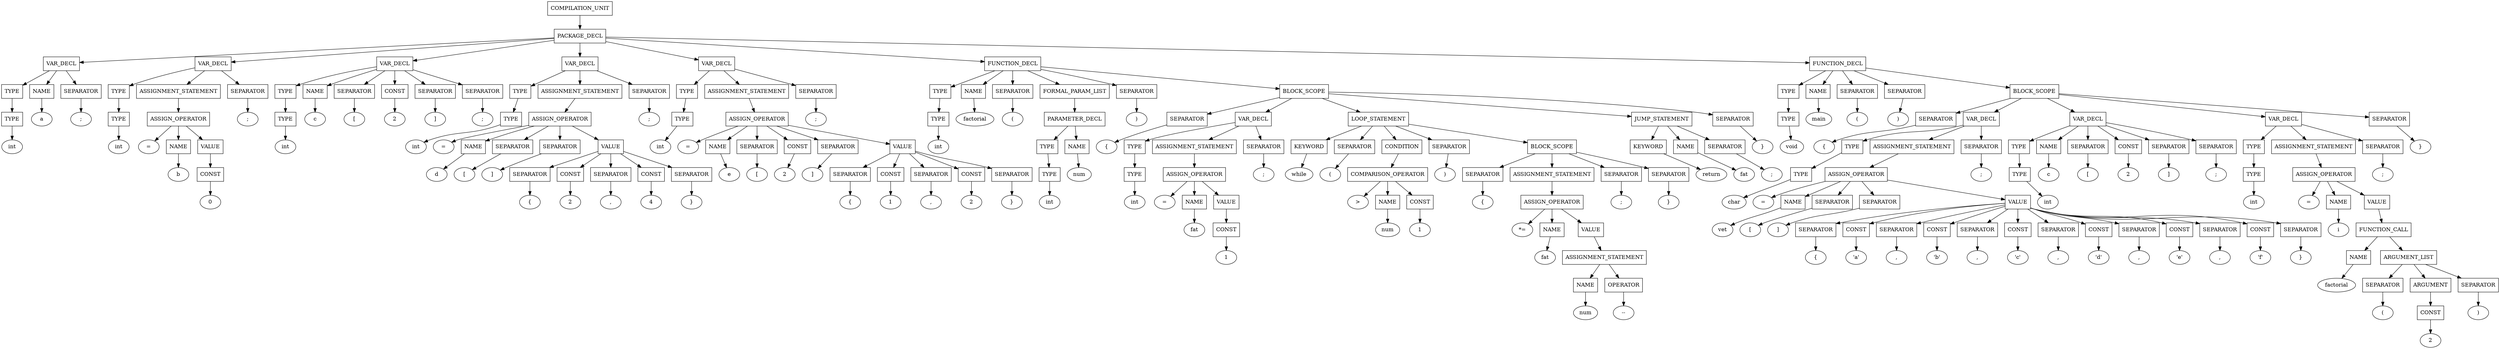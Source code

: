 digraph G {
	splines="TRUE";
	n_0 [label="COMPILATION_UNIT", shape="rectangle"]
	n_0 -> n_1
	n_1 [label="PACKAGE_DECL", shape="rectangle"]
	n_1 -> n_2
	n_2 [label="VAR_DECL", shape="rectangle"]
	n_2 -> n_9
	n_9 [label="TYPE", shape="rectangle"]
	n_9 -> n_38
	n_38 [label="TYPE", shape="rectangle"]
	n_38 -> n_75
	n_75 [label="int", shape="ellipse"]
	n_2 -> n_10
	n_10 [label="NAME", shape="rectangle"]
	n_10 -> n_39
	n_39 [label="a", shape="ellipse"]
	n_2 -> n_11
	n_11 [label="SEPARATOR", shape="rectangle"]
	n_11 -> n_40
	n_40 [label=";", shape="ellipse"]
	n_1 -> n_3
	n_3 [label="VAR_DECL", shape="rectangle"]
	n_3 -> n_12
	n_12 [label="TYPE", shape="rectangle"]
	n_12 -> n_41
	n_41 [label="TYPE", shape="rectangle"]
	n_41 -> n_76
	n_76 [label="int", shape="ellipse"]
	n_3 -> n_13
	n_13 [label="ASSIGNMENT_STATEMENT", shape="rectangle"]
	n_13 -> n_42
	n_42 [label="ASSIGN_OPERATOR", shape="rectangle"]
	n_42 -> n_77
	n_77 [label="=", shape="ellipse"]
	n_42 -> n_78
	n_78 [label="NAME", shape="rectangle"]
	n_78 -> n_125
	n_125 [label="b", shape="ellipse"]
	n_42 -> n_79
	n_79 [label="VALUE", shape="rectangle"]
	n_79 -> n_126
	n_126 [label="CONST", shape="rectangle"]
	n_126 -> n_172
	n_172 [label="0", shape="ellipse"]
	n_3 -> n_14
	n_14 [label="SEPARATOR", shape="rectangle"]
	n_14 -> n_43
	n_43 [label=";", shape="ellipse"]
	n_1 -> n_4
	n_4 [label="VAR_DECL", shape="rectangle"]
	n_4 -> n_15
	n_15 [label="TYPE", shape="rectangle"]
	n_15 -> n_44
	n_44 [label="TYPE", shape="rectangle"]
	n_44 -> n_80
	n_80 [label="int", shape="ellipse"]
	n_4 -> n_16
	n_16 [label="NAME", shape="rectangle"]
	n_16 -> n_45
	n_45 [label="c", shape="ellipse"]
	n_4 -> n_17
	n_17 [label="SEPARATOR", shape="rectangle"]
	n_17 -> n_46
	n_46 [label="[", shape="ellipse"]
	n_4 -> n_18
	n_18 [label="CONST", shape="rectangle"]
	n_18 -> n_47
	n_47 [label="2", shape="ellipse"]
	n_4 -> n_19
	n_19 [label="SEPARATOR", shape="rectangle"]
	n_19 -> n_48
	n_48 [label="]", shape="ellipse"]
	n_4 -> n_20
	n_20 [label="SEPARATOR", shape="rectangle"]
	n_20 -> n_49
	n_49 [label=";", shape="ellipse"]
	n_1 -> n_5
	n_5 [label="VAR_DECL", shape="rectangle"]
	n_5 -> n_21
	n_21 [label="TYPE", shape="rectangle"]
	n_21 -> n_50
	n_50 [label="TYPE", shape="rectangle"]
	n_50 -> n_81
	n_81 [label="int", shape="ellipse"]
	n_5 -> n_22
	n_22 [label="ASSIGNMENT_STATEMENT", shape="rectangle"]
	n_22 -> n_51
	n_51 [label="ASSIGN_OPERATOR", shape="rectangle"]
	n_51 -> n_82
	n_82 [label="=", shape="ellipse"]
	n_51 -> n_83
	n_83 [label="NAME", shape="rectangle"]
	n_83 -> n_127
	n_127 [label="d", shape="ellipse"]
	n_51 -> n_84
	n_84 [label="SEPARATOR", shape="rectangle"]
	n_84 -> n_128
	n_128 [label="[", shape="ellipse"]
	n_51 -> n_85
	n_85 [label="SEPARATOR", shape="rectangle"]
	n_85 -> n_129
	n_129 [label="]", shape="ellipse"]
	n_51 -> n_86
	n_86 [label="VALUE", shape="rectangle"]
	n_86 -> n_130
	n_130 [label="SEPARATOR", shape="rectangle"]
	n_130 -> n_173
	n_173 [label="{", shape="ellipse"]
	n_86 -> n_131
	n_131 [label="CONST", shape="rectangle"]
	n_131 -> n_174
	n_174 [label="2", shape="ellipse"]
	n_86 -> n_132
	n_132 [label="SEPARATOR", shape="rectangle"]
	n_132 -> n_175
	n_175 [label=",", shape="ellipse"]
	n_86 -> n_133
	n_133 [label="CONST", shape="rectangle"]
	n_133 -> n_176
	n_176 [label="4", shape="ellipse"]
	n_86 -> n_134
	n_134 [label="SEPARATOR", shape="rectangle"]
	n_134 -> n_177
	n_177 [label="}", shape="ellipse"]
	n_5 -> n_23
	n_23 [label="SEPARATOR", shape="rectangle"]
	n_23 -> n_52
	n_52 [label=";", shape="ellipse"]
	n_1 -> n_6
	n_6 [label="VAR_DECL", shape="rectangle"]
	n_6 -> n_24
	n_24 [label="TYPE", shape="rectangle"]
	n_24 -> n_53
	n_53 [label="TYPE", shape="rectangle"]
	n_53 -> n_87
	n_87 [label="int", shape="ellipse"]
	n_6 -> n_25
	n_25 [label="ASSIGNMENT_STATEMENT", shape="rectangle"]
	n_25 -> n_54
	n_54 [label="ASSIGN_OPERATOR", shape="rectangle"]
	n_54 -> n_88
	n_88 [label="=", shape="ellipse"]
	n_54 -> n_89
	n_89 [label="NAME", shape="rectangle"]
	n_89 -> n_135
	n_135 [label="e", shape="ellipse"]
	n_54 -> n_90
	n_90 [label="SEPARATOR", shape="rectangle"]
	n_90 -> n_136
	n_136 [label="[", shape="ellipse"]
	n_54 -> n_91
	n_91 [label="CONST", shape="rectangle"]
	n_91 -> n_137
	n_137 [label="2", shape="ellipse"]
	n_54 -> n_92
	n_92 [label="SEPARATOR", shape="rectangle"]
	n_92 -> n_138
	n_138 [label="]", shape="ellipse"]
	n_54 -> n_93
	n_93 [label="VALUE", shape="rectangle"]
	n_93 -> n_139
	n_139 [label="SEPARATOR", shape="rectangle"]
	n_139 -> n_178
	n_178 [label="{", shape="ellipse"]
	n_93 -> n_140
	n_140 [label="CONST", shape="rectangle"]
	n_140 -> n_179
	n_179 [label="1", shape="ellipse"]
	n_93 -> n_141
	n_141 [label="SEPARATOR", shape="rectangle"]
	n_141 -> n_180
	n_180 [label=",", shape="ellipse"]
	n_93 -> n_142
	n_142 [label="CONST", shape="rectangle"]
	n_142 -> n_181
	n_181 [label="2", shape="ellipse"]
	n_93 -> n_143
	n_143 [label="SEPARATOR", shape="rectangle"]
	n_143 -> n_182
	n_182 [label="}", shape="ellipse"]
	n_6 -> n_26
	n_26 [label="SEPARATOR", shape="rectangle"]
	n_26 -> n_55
	n_55 [label=";", shape="ellipse"]
	n_1 -> n_7
	n_7 [label="FUNCTION_DECL", shape="rectangle"]
	n_7 -> n_27
	n_27 [label="TYPE", shape="rectangle"]
	n_27 -> n_56
	n_56 [label="TYPE", shape="rectangle"]
	n_56 -> n_94
	n_94 [label="int", shape="ellipse"]
	n_7 -> n_28
	n_28 [label="NAME", shape="rectangle"]
	n_28 -> n_57
	n_57 [label="factorial", shape="ellipse"]
	n_7 -> n_29
	n_29 [label="SEPARATOR", shape="rectangle"]
	n_29 -> n_58
	n_58 [label="(", shape="ellipse"]
	n_7 -> n_30
	n_30 [label="FORMAL_PARAM_LIST", shape="rectangle"]
	n_30 -> n_59
	n_59 [label="PARAMETER_DECL", shape="rectangle"]
	n_59 -> n_95
	n_95 [label="TYPE", shape="rectangle"]
	n_95 -> n_144
	n_144 [label="TYPE", shape="rectangle"]
	n_144 -> n_183
	n_183 [label="int", shape="ellipse"]
	n_59 -> n_96
	n_96 [label="NAME", shape="rectangle"]
	n_96 -> n_145
	n_145 [label="num", shape="ellipse"]
	n_7 -> n_31
	n_31 [label="SEPARATOR", shape="rectangle"]
	n_31 -> n_60
	n_60 [label=")", shape="ellipse"]
	n_7 -> n_32
	n_32 [label="BLOCK_SCOPE", shape="rectangle"]
	n_32 -> n_61
	n_61 [label="SEPARATOR", shape="rectangle"]
	n_61 -> n_97
	n_97 [label="{", shape="ellipse"]
	n_32 -> n_62
	n_62 [label="VAR_DECL", shape="rectangle"]
	n_62 -> n_98
	n_98 [label="TYPE", shape="rectangle"]
	n_98 -> n_146
	n_146 [label="TYPE", shape="rectangle"]
	n_146 -> n_184
	n_184 [label="int", shape="ellipse"]
	n_62 -> n_99
	n_99 [label="ASSIGNMENT_STATEMENT", shape="rectangle"]
	n_99 -> n_147
	n_147 [label="ASSIGN_OPERATOR", shape="rectangle"]
	n_147 -> n_185
	n_185 [label="=", shape="ellipse"]
	n_147 -> n_186
	n_186 [label="NAME", shape="rectangle"]
	n_186 -> n_206
	n_206 [label="fat", shape="ellipse"]
	n_147 -> n_187
	n_187 [label="VALUE", shape="rectangle"]
	n_187 -> n_207
	n_207 [label="CONST", shape="rectangle"]
	n_207 -> n_231
	n_231 [label="1", shape="ellipse"]
	n_62 -> n_100
	n_100 [label="SEPARATOR", shape="rectangle"]
	n_100 -> n_148
	n_148 [label=";", shape="ellipse"]
	n_32 -> n_63
	n_63 [label="LOOP_STATEMENT", shape="rectangle"]
	n_63 -> n_101
	n_101 [label="KEYWORD", shape="rectangle"]
	n_101 -> n_149
	n_149 [label="while", shape="ellipse"]
	n_63 -> n_102
	n_102 [label="SEPARATOR", shape="rectangle"]
	n_102 -> n_150
	n_150 [label="(", shape="ellipse"]
	n_63 -> n_103
	n_103 [label="CONDITION", shape="rectangle"]
	n_103 -> n_151
	n_151 [label="COMPARISON_OPERATOR", shape="rectangle"]
	n_151 -> n_188
	n_188 [label=">", shape="ellipse"]
	n_151 -> n_189
	n_189 [label="NAME", shape="rectangle"]
	n_189 -> n_208
	n_208 [label="num", shape="ellipse"]
	n_151 -> n_190
	n_190 [label="CONST", shape="rectangle"]
	n_190 -> n_209
	n_209 [label="1", shape="ellipse"]
	n_63 -> n_104
	n_104 [label="SEPARATOR", shape="rectangle"]
	n_104 -> n_152
	n_152 [label=")", shape="ellipse"]
	n_63 -> n_105
	n_105 [label="BLOCK_SCOPE", shape="rectangle"]
	n_105 -> n_153
	n_153 [label="SEPARATOR", shape="rectangle"]
	n_153 -> n_191
	n_191 [label="{", shape="ellipse"]
	n_105 -> n_154
	n_154 [label="ASSIGNMENT_STATEMENT", shape="rectangle"]
	n_154 -> n_192
	n_192 [label="ASSIGN_OPERATOR", shape="rectangle"]
	n_192 -> n_210
	n_210 [label="*=", shape="ellipse"]
	n_192 -> n_211
	n_211 [label="NAME", shape="rectangle"]
	n_211 -> n_232
	n_232 [label="fat", shape="ellipse"]
	n_192 -> n_212
	n_212 [label="VALUE", shape="rectangle"]
	n_212 -> n_233
	n_233 [label="ASSIGNMENT_STATEMENT", shape="rectangle"]
	n_233 -> n_249
	n_249 [label="NAME", shape="rectangle"]
	n_249 -> n_255
	n_255 [label="num", shape="ellipse"]
	n_233 -> n_250
	n_250 [label="OPERATOR", shape="rectangle"]
	n_250 -> n_256
	n_256 [label="--", shape="ellipse"]
	n_105 -> n_155
	n_155 [label="SEPARATOR", shape="rectangle"]
	n_155 -> n_193
	n_193 [label=";", shape="ellipse"]
	n_105 -> n_156
	n_156 [label="SEPARATOR", shape="rectangle"]
	n_156 -> n_194
	n_194 [label="}", shape="ellipse"]
	n_32 -> n_64
	n_64 [label="JUMP_STATEMENT", shape="rectangle"]
	n_64 -> n_106
	n_106 [label="KEYWORD", shape="rectangle"]
	n_106 -> n_157
	n_157 [label="return", shape="ellipse"]
	n_64 -> n_107
	n_107 [label="NAME", shape="rectangle"]
	n_107 -> n_158
	n_158 [label="fat", shape="ellipse"]
	n_64 -> n_108
	n_108 [label="SEPARATOR", shape="rectangle"]
	n_108 -> n_159
	n_159 [label=";", shape="ellipse"]
	n_32 -> n_65
	n_65 [label="SEPARATOR", shape="rectangle"]
	n_65 -> n_109
	n_109 [label="}", shape="ellipse"]
	n_1 -> n_8
	n_8 [label="FUNCTION_DECL", shape="rectangle"]
	n_8 -> n_33
	n_33 [label="TYPE", shape="rectangle"]
	n_33 -> n_66
	n_66 [label="TYPE", shape="rectangle"]
	n_66 -> n_110
	n_110 [label="void", shape="ellipse"]
	n_8 -> n_34
	n_34 [label="NAME", shape="rectangle"]
	n_34 -> n_67
	n_67 [label="main", shape="ellipse"]
	n_8 -> n_35
	n_35 [label="SEPARATOR", shape="rectangle"]
	n_35 -> n_68
	n_68 [label="(", shape="ellipse"]
	n_8 -> n_36
	n_36 [label="SEPARATOR", shape="rectangle"]
	n_36 -> n_69
	n_69 [label=")", shape="ellipse"]
	n_8 -> n_37
	n_37 [label="BLOCK_SCOPE", shape="rectangle"]
	n_37 -> n_70
	n_70 [label="SEPARATOR", shape="rectangle"]
	n_70 -> n_111
	n_111 [label="{", shape="ellipse"]
	n_37 -> n_71
	n_71 [label="VAR_DECL", shape="rectangle"]
	n_71 -> n_112
	n_112 [label="TYPE", shape="rectangle"]
	n_112 -> n_160
	n_160 [label="TYPE", shape="rectangle"]
	n_160 -> n_195
	n_195 [label="char", shape="ellipse"]
	n_71 -> n_113
	n_113 [label="ASSIGNMENT_STATEMENT", shape="rectangle"]
	n_113 -> n_161
	n_161 [label="ASSIGN_OPERATOR", shape="rectangle"]
	n_161 -> n_196
	n_196 [label="=", shape="ellipse"]
	n_161 -> n_197
	n_197 [label="NAME", shape="rectangle"]
	n_197 -> n_213
	n_213 [label="vet", shape="ellipse"]
	n_161 -> n_198
	n_198 [label="SEPARATOR", shape="rectangle"]
	n_198 -> n_214
	n_214 [label="[", shape="ellipse"]
	n_161 -> n_199
	n_199 [label="SEPARATOR", shape="rectangle"]
	n_199 -> n_215
	n_215 [label="]", shape="ellipse"]
	n_161 -> n_200
	n_200 [label="VALUE", shape="rectangle"]
	n_200 -> n_216
	n_216 [label="SEPARATOR", shape="rectangle"]
	n_216 -> n_234
	n_234 [label="{", shape="ellipse"]
	n_200 -> n_217
	n_217 [label="CONST", shape="rectangle"]
	n_217 -> n_235
	n_235 [label="'a'", shape="ellipse"]
	n_200 -> n_218
	n_218 [label="SEPARATOR", shape="rectangle"]
	n_218 -> n_236
	n_236 [label=",", shape="ellipse"]
	n_200 -> n_219
	n_219 [label="CONST", shape="rectangle"]
	n_219 -> n_237
	n_237 [label="'b'", shape="ellipse"]
	n_200 -> n_220
	n_220 [label="SEPARATOR", shape="rectangle"]
	n_220 -> n_238
	n_238 [label=",", shape="ellipse"]
	n_200 -> n_221
	n_221 [label="CONST", shape="rectangle"]
	n_221 -> n_239
	n_239 [label="'c'", shape="ellipse"]
	n_200 -> n_222
	n_222 [label="SEPARATOR", shape="rectangle"]
	n_222 -> n_240
	n_240 [label=",", shape="ellipse"]
	n_200 -> n_223
	n_223 [label="CONST", shape="rectangle"]
	n_223 -> n_241
	n_241 [label="'d'", shape="ellipse"]
	n_200 -> n_224
	n_224 [label="SEPARATOR", shape="rectangle"]
	n_224 -> n_242
	n_242 [label=",", shape="ellipse"]
	n_200 -> n_225
	n_225 [label="CONST", shape="rectangle"]
	n_225 -> n_243
	n_243 [label="'e'", shape="ellipse"]
	n_200 -> n_226
	n_226 [label="SEPARATOR", shape="rectangle"]
	n_226 -> n_244
	n_244 [label=",", shape="ellipse"]
	n_200 -> n_227
	n_227 [label="CONST", shape="rectangle"]
	n_227 -> n_245
	n_245 [label="'f'", shape="ellipse"]
	n_200 -> n_228
	n_228 [label="SEPARATOR", shape="rectangle"]
	n_228 -> n_246
	n_246 [label="}", shape="ellipse"]
	n_71 -> n_114
	n_114 [label="SEPARATOR", shape="rectangle"]
	n_114 -> n_162
	n_162 [label=";", shape="ellipse"]
	n_37 -> n_72
	n_72 [label="VAR_DECL", shape="rectangle"]
	n_72 -> n_115
	n_115 [label="TYPE", shape="rectangle"]
	n_115 -> n_163
	n_163 [label="TYPE", shape="rectangle"]
	n_163 -> n_201
	n_201 [label="int", shape="ellipse"]
	n_72 -> n_116
	n_116 [label="NAME", shape="rectangle"]
	n_116 -> n_164
	n_164 [label="c", shape="ellipse"]
	n_72 -> n_117
	n_117 [label="SEPARATOR", shape="rectangle"]
	n_117 -> n_165
	n_165 [label="[", shape="ellipse"]
	n_72 -> n_118
	n_118 [label="CONST", shape="rectangle"]
	n_118 -> n_166
	n_166 [label="2", shape="ellipse"]
	n_72 -> n_119
	n_119 [label="SEPARATOR", shape="rectangle"]
	n_119 -> n_167
	n_167 [label="]", shape="ellipse"]
	n_72 -> n_120
	n_120 [label="SEPARATOR", shape="rectangle"]
	n_120 -> n_168
	n_168 [label=";", shape="ellipse"]
	n_37 -> n_73
	n_73 [label="VAR_DECL", shape="rectangle"]
	n_73 -> n_121
	n_121 [label="TYPE", shape="rectangle"]
	n_121 -> n_169
	n_169 [label="TYPE", shape="rectangle"]
	n_169 -> n_202
	n_202 [label="int", shape="ellipse"]
	n_73 -> n_122
	n_122 [label="ASSIGNMENT_STATEMENT", shape="rectangle"]
	n_122 -> n_170
	n_170 [label="ASSIGN_OPERATOR", shape="rectangle"]
	n_170 -> n_203
	n_203 [label="=", shape="ellipse"]
	n_170 -> n_204
	n_204 [label="NAME", shape="rectangle"]
	n_204 -> n_229
	n_229 [label="i", shape="ellipse"]
	n_170 -> n_205
	n_205 [label="VALUE", shape="rectangle"]
	n_205 -> n_230
	n_230 [label="FUNCTION_CALL", shape="rectangle"]
	n_230 -> n_247
	n_247 [label="NAME", shape="rectangle"]
	n_247 -> n_251
	n_251 [label="factorial", shape="ellipse"]
	n_230 -> n_248
	n_248 [label="ARGUMENT_LIST", shape="rectangle"]
	n_248 -> n_252
	n_252 [label="SEPARATOR", shape="rectangle"]
	n_252 -> n_257
	n_257 [label="(", shape="ellipse"]
	n_248 -> n_253
	n_253 [label="ARGUMENT", shape="rectangle"]
	n_253 -> n_258
	n_258 [label="CONST", shape="rectangle"]
	n_258 -> n_260
	n_260 [label="2", shape="ellipse"]
	n_248 -> n_254
	n_254 [label="SEPARATOR", shape="rectangle"]
	n_254 -> n_259
	n_259 [label=")", shape="ellipse"]
	n_73 -> n_123
	n_123 [label="SEPARATOR", shape="rectangle"]
	n_123 -> n_171
	n_171 [label=";", shape="ellipse"]
	n_37 -> n_74
	n_74 [label="SEPARATOR", shape="rectangle"]
	n_74 -> n_124
	n_124 [label="}", shape="ellipse"]
}